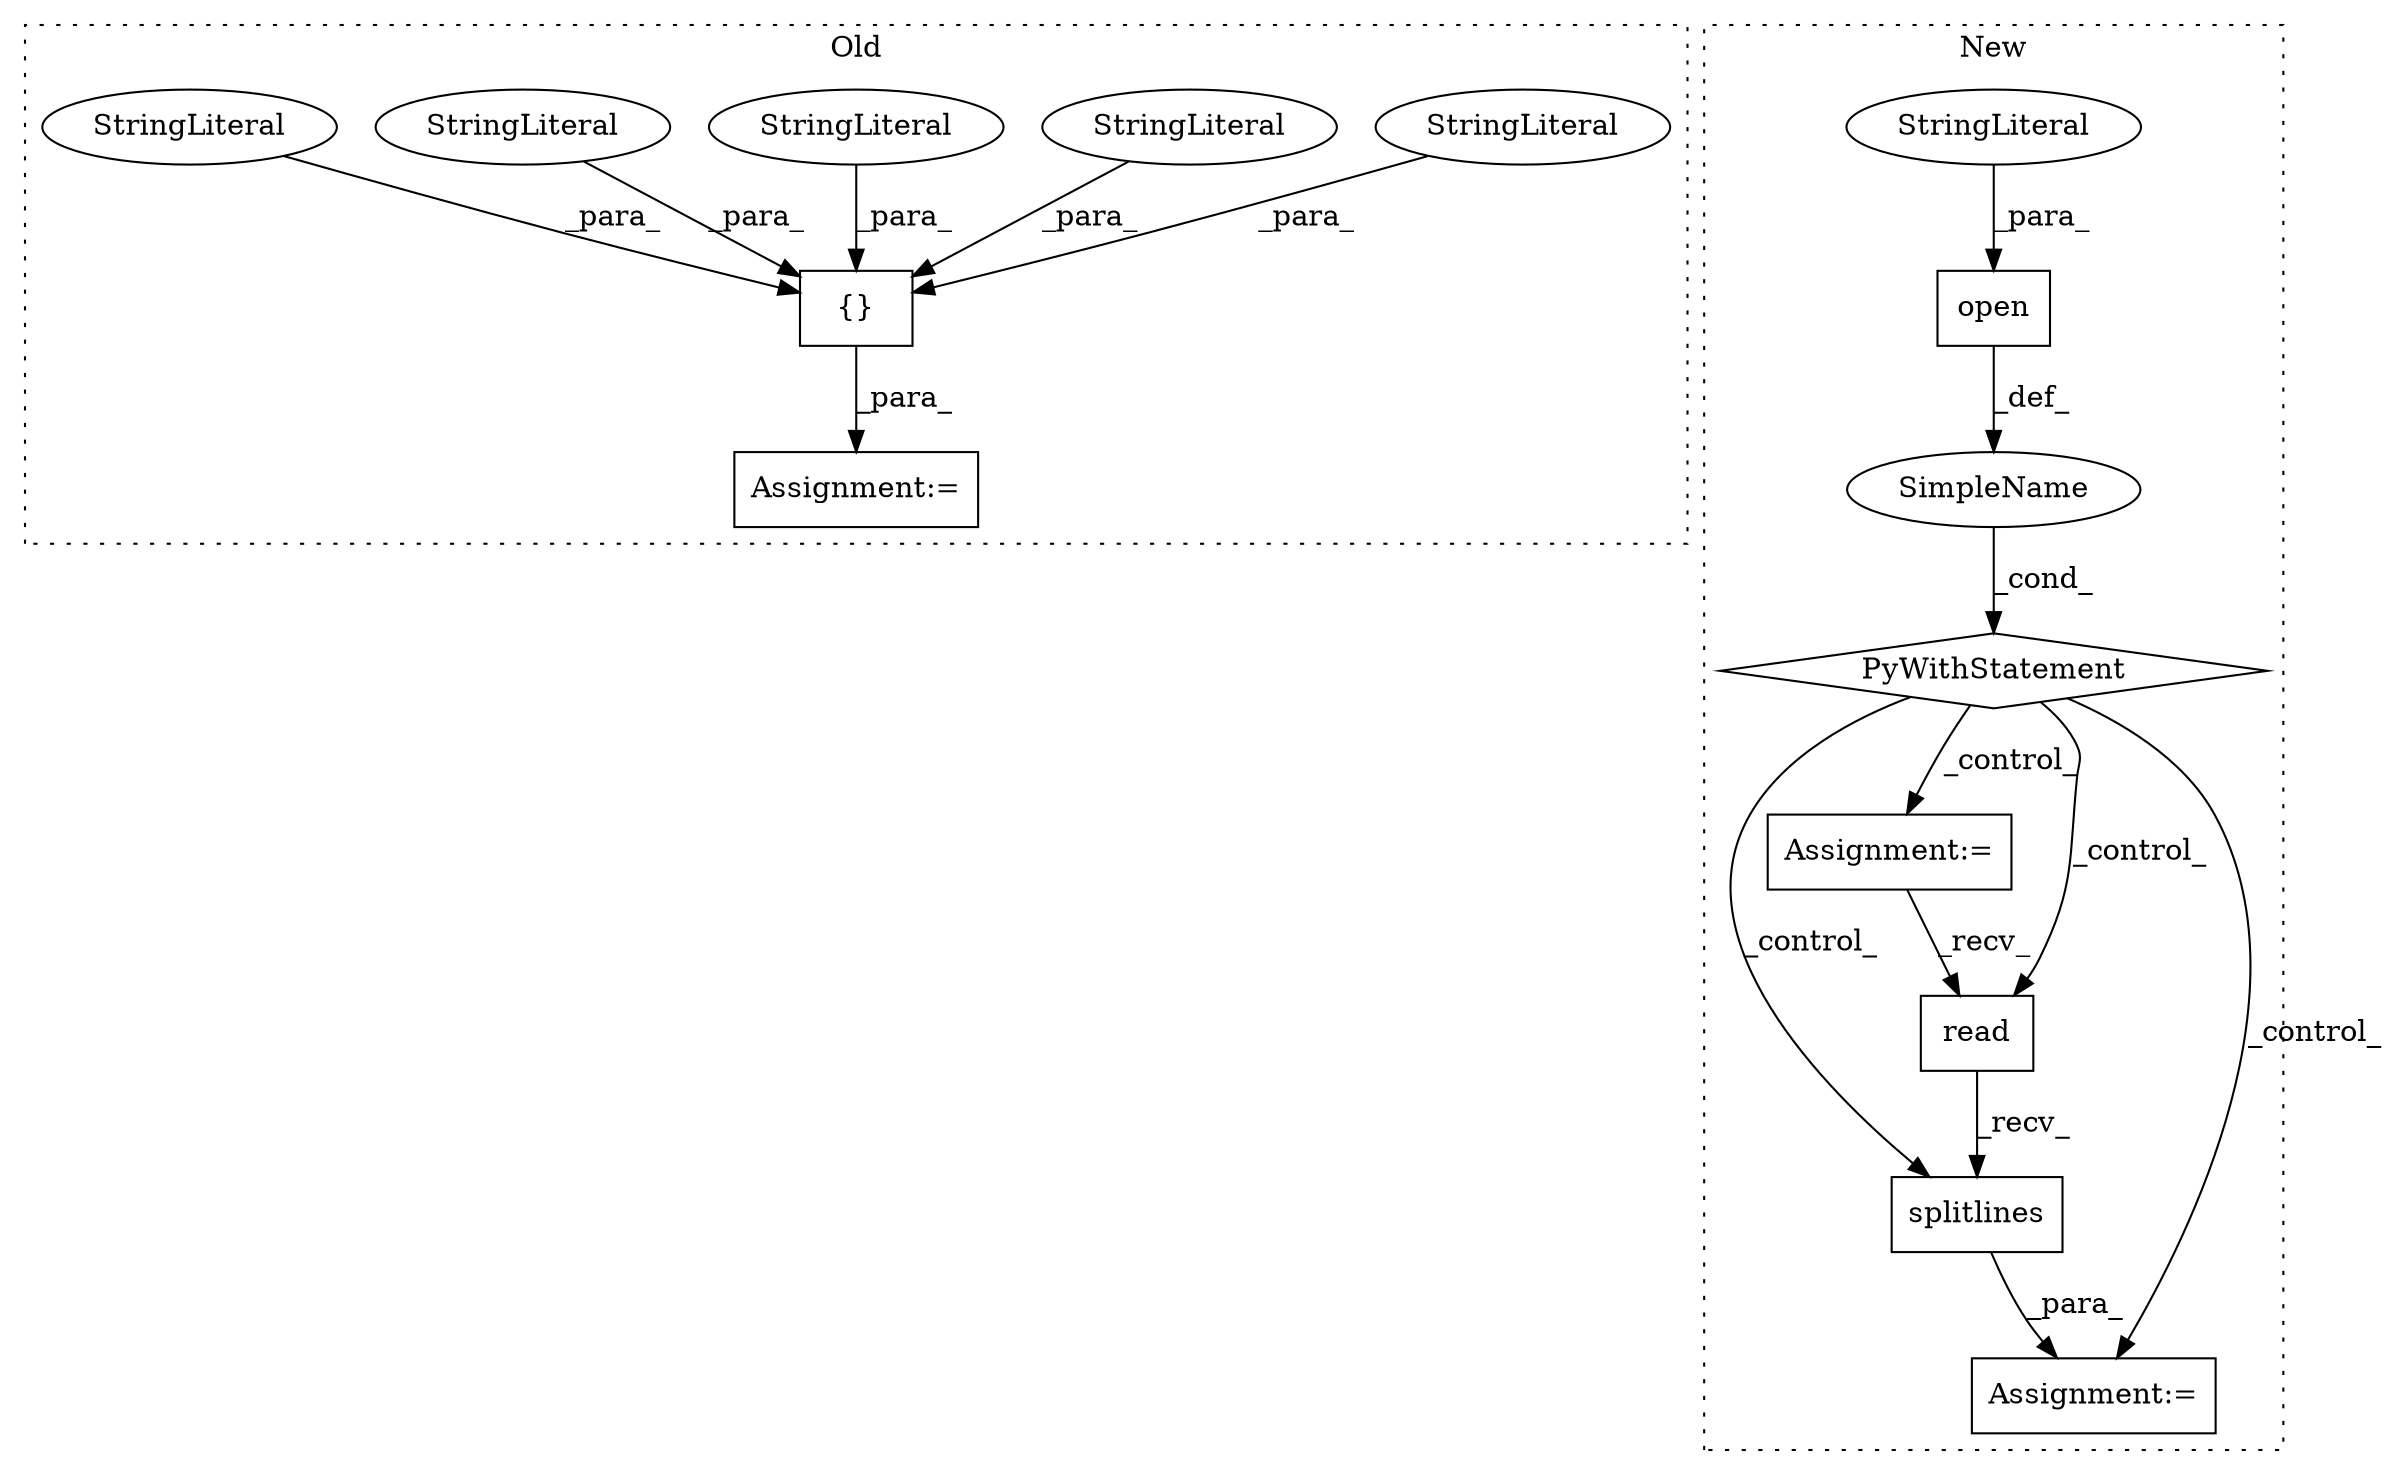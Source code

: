digraph G {
subgraph cluster0 {
1 [label="{}" a="4" s="2733,2788" l="1,1" shape="box"];
3 [label="StringLiteral" a="45" s="2765" l="8" shape="ellipse"];
4 [label="StringLiteral" a="45" s="2774" l="8" shape="ellipse"];
12 [label="StringLiteral" a="45" s="2783" l="5" shape="ellipse"];
13 [label="StringLiteral" a="45" s="2750" l="14" shape="ellipse"];
14 [label="Assignment:=" a="7" s="2720" l="1" shape="box"];
15 [label="StringLiteral" a="45" s="2734" l="7" shape="ellipse"];
label = "Old";
style="dotted";
}
subgraph cluster1 {
2 [label="splitlines" a="32" s="2833" l="12" shape="box"];
5 [label="SimpleName" a="42" s="" l="" shape="ellipse"];
6 [label="read" a="32" s="2826" l="6" shape="box"];
7 [label="PyWithStatement" a="104" s="2745,2781" l="10,2" shape="diamond"];
8 [label="Assignment:=" a="7" s="2823" l="1" shape="box"];
9 [label="Assignment:=" a="7" s="2800" l="1" shape="box"];
10 [label="open" a="32" s="2755,2780" l="5,1" shape="box"];
11 [label="StringLiteral" a="45" s="2760" l="20" shape="ellipse"];
label = "New";
style="dotted";
}
1 -> 14 [label="_para_"];
2 -> 8 [label="_para_"];
3 -> 1 [label="_para_"];
4 -> 1 [label="_para_"];
5 -> 7 [label="_cond_"];
6 -> 2 [label="_recv_"];
7 -> 6 [label="_control_"];
7 -> 9 [label="_control_"];
7 -> 2 [label="_control_"];
7 -> 8 [label="_control_"];
9 -> 6 [label="_recv_"];
10 -> 5 [label="_def_"];
11 -> 10 [label="_para_"];
12 -> 1 [label="_para_"];
13 -> 1 [label="_para_"];
15 -> 1 [label="_para_"];
}